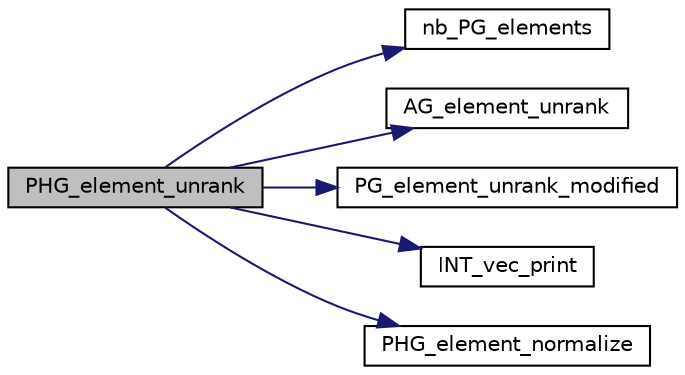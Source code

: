 digraph "PHG_element_unrank"
{
  edge [fontname="Helvetica",fontsize="10",labelfontname="Helvetica",labelfontsize="10"];
  node [fontname="Helvetica",fontsize="10",shape=record];
  rankdir="LR";
  Node15019 [label="PHG_element_unrank",height=0.2,width=0.4,color="black", fillcolor="grey75", style="filled", fontcolor="black"];
  Node15019 -> Node15020 [color="midnightblue",fontsize="10",style="solid",fontname="Helvetica"];
  Node15020 [label="nb_PG_elements",height=0.2,width=0.4,color="black", fillcolor="white", style="filled",URL="$df/de4/projective_8_c.html#ada56c56cb5c7b39553dc0391f2df1cee"];
  Node15019 -> Node15021 [color="midnightblue",fontsize="10",style="solid",fontname="Helvetica"];
  Node15021 [label="AG_element_unrank",height=0.2,width=0.4,color="black", fillcolor="white", style="filled",URL="$df/de4/projective_8_c.html#a4a33b86c87b2879b97cfa1327abe2885"];
  Node15019 -> Node15022 [color="midnightblue",fontsize="10",style="solid",fontname="Helvetica"];
  Node15022 [label="PG_element_unrank_modified",height=0.2,width=0.4,color="black", fillcolor="white", style="filled",URL="$df/de4/projective_8_c.html#a83ae9b605d496f6a90345303f6efae64"];
  Node15019 -> Node15023 [color="midnightblue",fontsize="10",style="solid",fontname="Helvetica"];
  Node15023 [label="INT_vec_print",height=0.2,width=0.4,color="black", fillcolor="white", style="filled",URL="$df/dbf/sajeeb_8_c.html#a79a5901af0b47dd0d694109543c027fe"];
  Node15019 -> Node15024 [color="midnightblue",fontsize="10",style="solid",fontname="Helvetica"];
  Node15024 [label="PHG_element_normalize",height=0.2,width=0.4,color="black", fillcolor="white", style="filled",URL="$df/de4/projective_8_c.html#ac4e394a7350ec000268ab09fd04d4668"];
}
